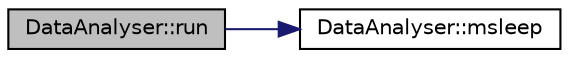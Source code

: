 digraph "DataAnalyser::run"
{
 // LATEX_PDF_SIZE
  edge [fontname="Helvetica",fontsize="10",labelfontname="Helvetica",labelfontsize="10"];
  node [fontname="Helvetica",fontsize="10",shape=record];
  rankdir="LR";
  Node1 [label="DataAnalyser::run",height=0.2,width=0.4,color="black", fillcolor="grey75", style="filled", fontcolor="black",tooltip="called function when the thread start"];
  Node1 -> Node2 [color="midnightblue",fontsize="10",style="solid",fontname="Helvetica"];
  Node2 [label="DataAnalyser::msleep",height=0.2,width=0.4,color="black", fillcolor="white", style="filled",URL="$class_data_analyser.html#ae7449ba974be4c82ac56e1a0cdaf0122",tooltip="waiting delay"];
}
